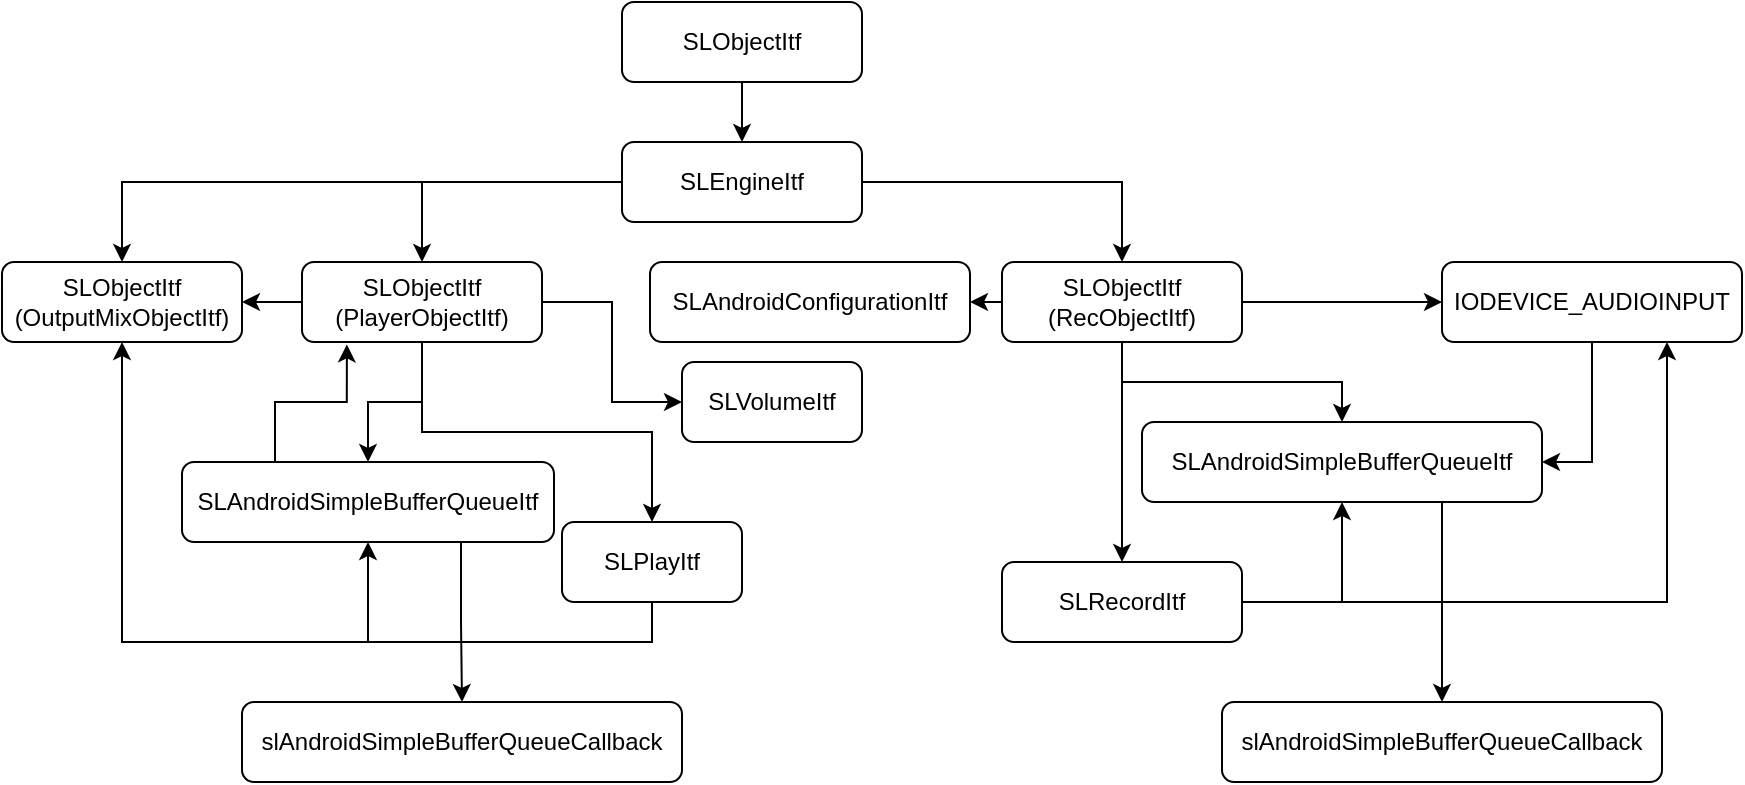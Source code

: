 <mxfile version="13.8.1" type="github">
  <diagram id="-ek8sE49ay578aNpeJzq" name="Page-1">
    <mxGraphModel dx="954" dy="491" grid="1" gridSize="10" guides="1" tooltips="1" connect="1" arrows="1" fold="1" page="1" pageScale="1" pageWidth="827" pageHeight="1169" math="0" shadow="0">
      <root>
        <mxCell id="0" />
        <mxCell id="1" parent="0" />
        <mxCell id="KtjxWLCBLCT73WLLzoOV-3" style="edgeStyle=orthogonalEdgeStyle;rounded=0;orthogonalLoop=1;jettySize=auto;html=1;exitX=0.5;exitY=1;exitDx=0;exitDy=0;entryX=0.5;entryY=0;entryDx=0;entryDy=0;" edge="1" parent="1" source="KtjxWLCBLCT73WLLzoOV-1" target="KtjxWLCBLCT73WLLzoOV-2">
          <mxGeometry relative="1" as="geometry" />
        </mxCell>
        <mxCell id="KtjxWLCBLCT73WLLzoOV-1" value="SLObjectItf" style="rounded=1;whiteSpace=wrap;html=1;" vertex="1" parent="1">
          <mxGeometry x="320" y="90" width="120" height="40" as="geometry" />
        </mxCell>
        <mxCell id="KtjxWLCBLCT73WLLzoOV-7" style="edgeStyle=orthogonalEdgeStyle;rounded=0;orthogonalLoop=1;jettySize=auto;html=1;exitX=0;exitY=0.5;exitDx=0;exitDy=0;entryX=0.5;entryY=0;entryDx=0;entryDy=0;" edge="1" parent="1" source="KtjxWLCBLCT73WLLzoOV-2" target="KtjxWLCBLCT73WLLzoOV-5">
          <mxGeometry relative="1" as="geometry" />
        </mxCell>
        <mxCell id="KtjxWLCBLCT73WLLzoOV-10" style="edgeStyle=orthogonalEdgeStyle;rounded=0;orthogonalLoop=1;jettySize=auto;html=1;exitX=0;exitY=0.5;exitDx=0;exitDy=0;" edge="1" parent="1" source="KtjxWLCBLCT73WLLzoOV-2" target="KtjxWLCBLCT73WLLzoOV-9">
          <mxGeometry relative="1" as="geometry" />
        </mxCell>
        <mxCell id="KtjxWLCBLCT73WLLzoOV-28" style="edgeStyle=orthogonalEdgeStyle;rounded=0;orthogonalLoop=1;jettySize=auto;html=1;exitX=1;exitY=0.5;exitDx=0;exitDy=0;entryX=0.5;entryY=0;entryDx=0;entryDy=0;" edge="1" parent="1" source="KtjxWLCBLCT73WLLzoOV-2" target="KtjxWLCBLCT73WLLzoOV-27">
          <mxGeometry relative="1" as="geometry" />
        </mxCell>
        <mxCell id="KtjxWLCBLCT73WLLzoOV-2" value="SLEngineItf" style="rounded=1;whiteSpace=wrap;html=1;" vertex="1" parent="1">
          <mxGeometry x="320" y="160" width="120" height="40" as="geometry" />
        </mxCell>
        <mxCell id="KtjxWLCBLCT73WLLzoOV-5" value="SLObjectItf (OutputMixObjectItf)" style="rounded=1;whiteSpace=wrap;html=1;" vertex="1" parent="1">
          <mxGeometry x="10" y="220" width="120" height="40" as="geometry" />
        </mxCell>
        <mxCell id="KtjxWLCBLCT73WLLzoOV-13" style="edgeStyle=orthogonalEdgeStyle;rounded=0;orthogonalLoop=1;jettySize=auto;html=1;exitX=0.5;exitY=1;exitDx=0;exitDy=0;entryX=0.5;entryY=0;entryDx=0;entryDy=0;" edge="1" parent="1" source="KtjxWLCBLCT73WLLzoOV-9" target="KtjxWLCBLCT73WLLzoOV-12">
          <mxGeometry relative="1" as="geometry" />
        </mxCell>
        <mxCell id="KtjxWLCBLCT73WLLzoOV-15" style="edgeStyle=orthogonalEdgeStyle;rounded=0;orthogonalLoop=1;jettySize=auto;html=1;exitX=0.5;exitY=1;exitDx=0;exitDy=0;entryX=0.5;entryY=0;entryDx=0;entryDy=0;" edge="1" parent="1" source="KtjxWLCBLCT73WLLzoOV-9" target="KtjxWLCBLCT73WLLzoOV-14">
          <mxGeometry relative="1" as="geometry" />
        </mxCell>
        <mxCell id="KtjxWLCBLCT73WLLzoOV-20" style="edgeStyle=orthogonalEdgeStyle;rounded=0;orthogonalLoop=1;jettySize=auto;html=1;exitX=0;exitY=0.5;exitDx=0;exitDy=0;entryX=1;entryY=0.5;entryDx=0;entryDy=0;" edge="1" parent="1" source="KtjxWLCBLCT73WLLzoOV-9" target="KtjxWLCBLCT73WLLzoOV-5">
          <mxGeometry relative="1" as="geometry" />
        </mxCell>
        <mxCell id="KtjxWLCBLCT73WLLzoOV-49" style="edgeStyle=orthogonalEdgeStyle;rounded=0;orthogonalLoop=1;jettySize=auto;html=1;exitX=1;exitY=0.5;exitDx=0;exitDy=0;entryX=0;entryY=0.5;entryDx=0;entryDy=0;" edge="1" parent="1" source="KtjxWLCBLCT73WLLzoOV-9" target="KtjxWLCBLCT73WLLzoOV-48">
          <mxGeometry relative="1" as="geometry" />
        </mxCell>
        <mxCell id="KtjxWLCBLCT73WLLzoOV-9" value="SLObjectItf (PlayerObjectItf)" style="rounded=1;whiteSpace=wrap;html=1;" vertex="1" parent="1">
          <mxGeometry x="160" y="220" width="120" height="40" as="geometry" />
        </mxCell>
        <mxCell id="KtjxWLCBLCT73WLLzoOV-21" style="edgeStyle=orthogonalEdgeStyle;rounded=0;orthogonalLoop=1;jettySize=auto;html=1;exitX=0.5;exitY=1;exitDx=0;exitDy=0;entryX=0.5;entryY=1;entryDx=0;entryDy=0;" edge="1" parent="1" source="KtjxWLCBLCT73WLLzoOV-12" target="KtjxWLCBLCT73WLLzoOV-14">
          <mxGeometry relative="1" as="geometry" />
        </mxCell>
        <mxCell id="KtjxWLCBLCT73WLLzoOV-22" style="edgeStyle=orthogonalEdgeStyle;rounded=0;orthogonalLoop=1;jettySize=auto;html=1;exitX=0.5;exitY=1;exitDx=0;exitDy=0;entryX=0.5;entryY=1;entryDx=0;entryDy=0;" edge="1" parent="1" source="KtjxWLCBLCT73WLLzoOV-12" target="KtjxWLCBLCT73WLLzoOV-5">
          <mxGeometry relative="1" as="geometry" />
        </mxCell>
        <mxCell id="KtjxWLCBLCT73WLLzoOV-12" value="SLPlayItf" style="rounded=1;whiteSpace=wrap;html=1;" vertex="1" parent="1">
          <mxGeometry x="290" y="350" width="90" height="40" as="geometry" />
        </mxCell>
        <mxCell id="KtjxWLCBLCT73WLLzoOV-19" style="edgeStyle=orthogonalEdgeStyle;rounded=0;orthogonalLoop=1;jettySize=auto;html=1;exitX=0.25;exitY=0;exitDx=0;exitDy=0;entryX=0.187;entryY=1.03;entryDx=0;entryDy=0;entryPerimeter=0;" edge="1" parent="1" source="KtjxWLCBLCT73WLLzoOV-14" target="KtjxWLCBLCT73WLLzoOV-9">
          <mxGeometry relative="1" as="geometry" />
        </mxCell>
        <mxCell id="KtjxWLCBLCT73WLLzoOV-26" style="edgeStyle=orthogonalEdgeStyle;rounded=0;orthogonalLoop=1;jettySize=auto;html=1;exitX=0.75;exitY=1;exitDx=0;exitDy=0;entryX=0.5;entryY=0;entryDx=0;entryDy=0;" edge="1" parent="1" source="KtjxWLCBLCT73WLLzoOV-14" target="KtjxWLCBLCT73WLLzoOV-24">
          <mxGeometry relative="1" as="geometry" />
        </mxCell>
        <mxCell id="KtjxWLCBLCT73WLLzoOV-14" value="SLAndroidSimpleBufferQueueItf" style="rounded=1;whiteSpace=wrap;html=1;" vertex="1" parent="1">
          <mxGeometry x="100" y="320" width="186" height="40" as="geometry" />
        </mxCell>
        <mxCell id="KtjxWLCBLCT73WLLzoOV-24" value="slAndroidSimpleBufferQueueCallback" style="rounded=1;whiteSpace=wrap;html=1;" vertex="1" parent="1">
          <mxGeometry x="130" y="440" width="220" height="40" as="geometry" />
        </mxCell>
        <mxCell id="KtjxWLCBLCT73WLLzoOV-32" style="edgeStyle=orthogonalEdgeStyle;rounded=0;orthogonalLoop=1;jettySize=auto;html=1;exitX=0.5;exitY=1;exitDx=0;exitDy=0;entryX=0.5;entryY=0;entryDx=0;entryDy=0;" edge="1" parent="1" source="KtjxWLCBLCT73WLLzoOV-27" target="KtjxWLCBLCT73WLLzoOV-31">
          <mxGeometry relative="1" as="geometry" />
        </mxCell>
        <mxCell id="KtjxWLCBLCT73WLLzoOV-35" style="edgeStyle=orthogonalEdgeStyle;rounded=0;orthogonalLoop=1;jettySize=auto;html=1;exitX=0.5;exitY=1;exitDx=0;exitDy=0;" edge="1" parent="1" source="KtjxWLCBLCT73WLLzoOV-27" target="KtjxWLCBLCT73WLLzoOV-33">
          <mxGeometry relative="1" as="geometry" />
        </mxCell>
        <mxCell id="KtjxWLCBLCT73WLLzoOV-37" style="edgeStyle=orthogonalEdgeStyle;rounded=0;orthogonalLoop=1;jettySize=auto;html=1;exitX=0;exitY=0.5;exitDx=0;exitDy=0;entryX=1;entryY=0.5;entryDx=0;entryDy=0;" edge="1" parent="1" source="KtjxWLCBLCT73WLLzoOV-27" target="KtjxWLCBLCT73WLLzoOV-29">
          <mxGeometry relative="1" as="geometry" />
        </mxCell>
        <mxCell id="KtjxWLCBLCT73WLLzoOV-39" style="edgeStyle=orthogonalEdgeStyle;rounded=0;orthogonalLoop=1;jettySize=auto;html=1;exitX=1;exitY=0.5;exitDx=0;exitDy=0;entryX=0;entryY=0.5;entryDx=0;entryDy=0;" edge="1" parent="1" source="KtjxWLCBLCT73WLLzoOV-27" target="KtjxWLCBLCT73WLLzoOV-38">
          <mxGeometry relative="1" as="geometry" />
        </mxCell>
        <mxCell id="KtjxWLCBLCT73WLLzoOV-27" value="SLObjectItf (RecObjectItf)" style="rounded=1;whiteSpace=wrap;html=1;" vertex="1" parent="1">
          <mxGeometry x="510" y="220" width="120" height="40" as="geometry" />
        </mxCell>
        <mxCell id="KtjxWLCBLCT73WLLzoOV-29" value="SLAndroidConfigurationItf" style="rounded=1;whiteSpace=wrap;html=1;" vertex="1" parent="1">
          <mxGeometry x="334" y="220" width="160" height="40" as="geometry" />
        </mxCell>
        <mxCell id="KtjxWLCBLCT73WLLzoOV-43" style="edgeStyle=orthogonalEdgeStyle;rounded=0;orthogonalLoop=1;jettySize=auto;html=1;exitX=1;exitY=0.5;exitDx=0;exitDy=0;" edge="1" parent="1" source="KtjxWLCBLCT73WLLzoOV-31" target="KtjxWLCBLCT73WLLzoOV-33">
          <mxGeometry relative="1" as="geometry" />
        </mxCell>
        <mxCell id="KtjxWLCBLCT73WLLzoOV-44" style="edgeStyle=orthogonalEdgeStyle;rounded=0;orthogonalLoop=1;jettySize=auto;html=1;exitX=1;exitY=0.5;exitDx=0;exitDy=0;entryX=0.75;entryY=1;entryDx=0;entryDy=0;" edge="1" parent="1" source="KtjxWLCBLCT73WLLzoOV-31" target="KtjxWLCBLCT73WLLzoOV-38">
          <mxGeometry relative="1" as="geometry" />
        </mxCell>
        <mxCell id="KtjxWLCBLCT73WLLzoOV-31" value="SLRecordItf" style="rounded=1;whiteSpace=wrap;html=1;" vertex="1" parent="1">
          <mxGeometry x="510" y="370" width="120" height="40" as="geometry" />
        </mxCell>
        <mxCell id="KtjxWLCBLCT73WLLzoOV-46" style="edgeStyle=orthogonalEdgeStyle;rounded=0;orthogonalLoop=1;jettySize=auto;html=1;exitX=0.75;exitY=1;exitDx=0;exitDy=0;entryX=0.5;entryY=0;entryDx=0;entryDy=0;" edge="1" parent="1" source="KtjxWLCBLCT73WLLzoOV-33" target="KtjxWLCBLCT73WLLzoOV-45">
          <mxGeometry relative="1" as="geometry" />
        </mxCell>
        <mxCell id="KtjxWLCBLCT73WLLzoOV-33" value="SLAndroidSimpleBufferQueueItf" style="rounded=1;whiteSpace=wrap;html=1;" vertex="1" parent="1">
          <mxGeometry x="580" y="300" width="200" height="40" as="geometry" />
        </mxCell>
        <mxCell id="KtjxWLCBLCT73WLLzoOV-41" style="edgeStyle=orthogonalEdgeStyle;rounded=0;orthogonalLoop=1;jettySize=auto;html=1;exitX=0.5;exitY=1;exitDx=0;exitDy=0;entryX=1;entryY=0.5;entryDx=0;entryDy=0;" edge="1" parent="1" source="KtjxWLCBLCT73WLLzoOV-38" target="KtjxWLCBLCT73WLLzoOV-33">
          <mxGeometry relative="1" as="geometry" />
        </mxCell>
        <mxCell id="KtjxWLCBLCT73WLLzoOV-38" value="IODEVICE_AUDIOINPUT" style="rounded=1;whiteSpace=wrap;html=1;" vertex="1" parent="1">
          <mxGeometry x="730" y="220" width="150" height="40" as="geometry" />
        </mxCell>
        <mxCell id="KtjxWLCBLCT73WLLzoOV-45" value="slAndroidSimpleBufferQueueCallback" style="rounded=1;whiteSpace=wrap;html=1;" vertex="1" parent="1">
          <mxGeometry x="620" y="440" width="220" height="40" as="geometry" />
        </mxCell>
        <mxCell id="KtjxWLCBLCT73WLLzoOV-48" value="SLVolumeItf" style="rounded=1;whiteSpace=wrap;html=1;" vertex="1" parent="1">
          <mxGeometry x="350" y="270" width="90" height="40" as="geometry" />
        </mxCell>
      </root>
    </mxGraphModel>
  </diagram>
</mxfile>
